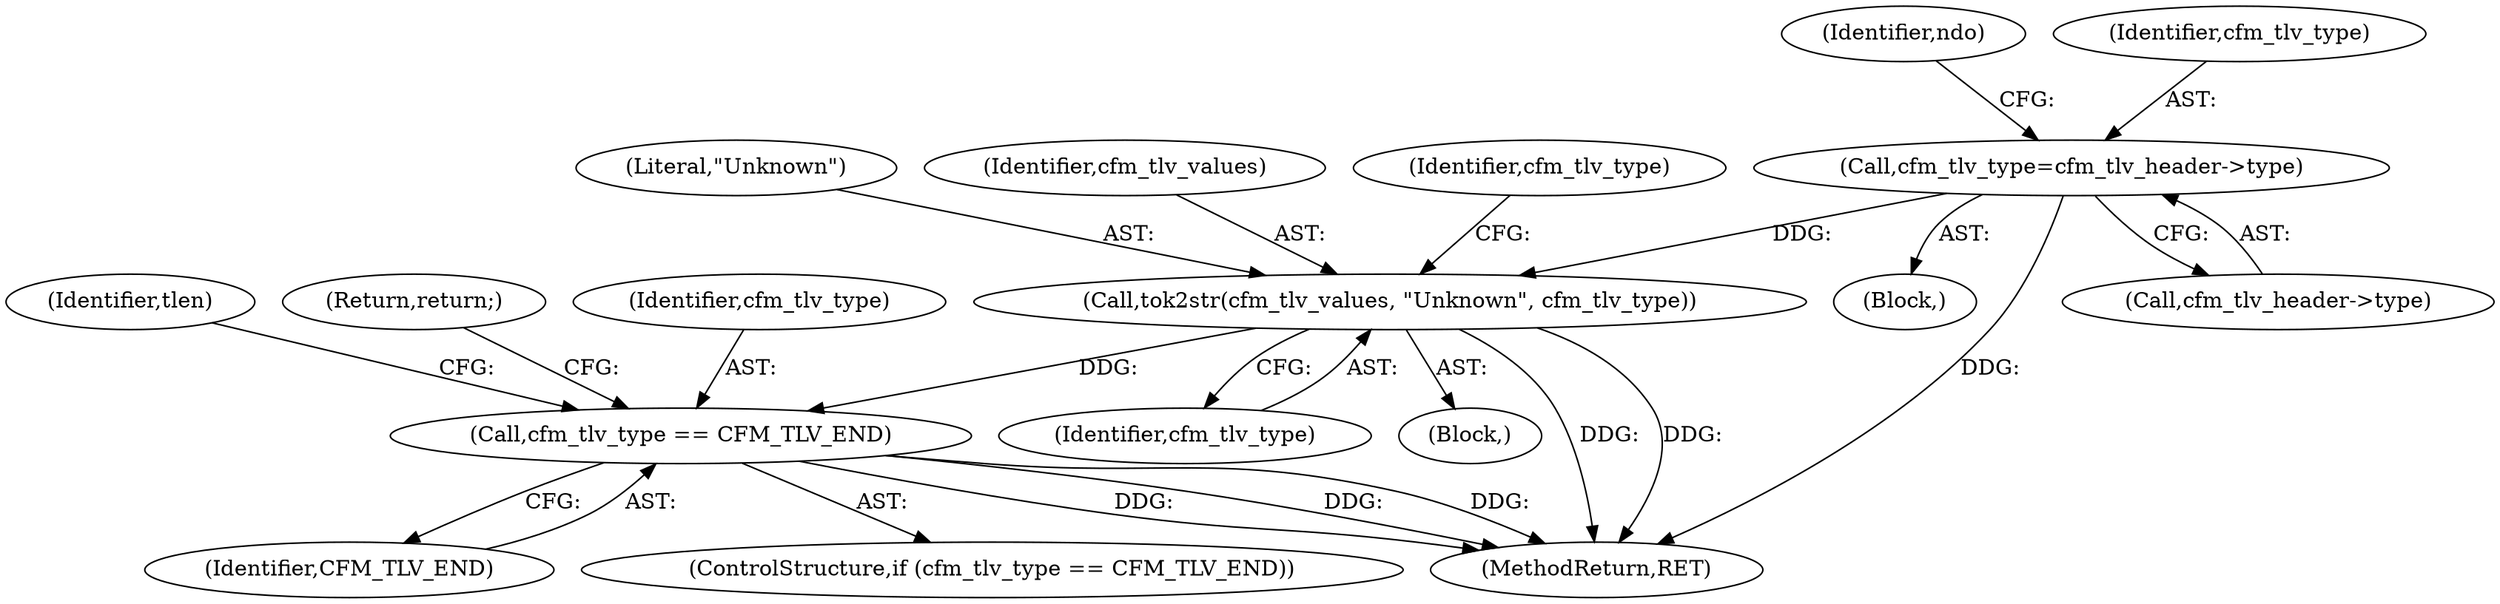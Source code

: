 digraph "0_tcpdump_5d340a5ca6e420a70297cdbdf777333f18bfdab7_0@pointer" {
"1000793" [label="(Call,cfm_tlv_type=cfm_tlv_header->type)"];
"1000804" [label="(Call,tok2str(cfm_tlv_values, \"Unknown\", cfm_tlv_type))"];
"1000810" [label="(Call,cfm_tlv_type == CFM_TLV_END)"];
"1000806" [label="(Literal,\"Unknown\")"];
"1000803" [label="(Block,)"];
"1000810" [label="(Call,cfm_tlv_type == CFM_TLV_END)"];
"1000809" [label="(ControlStructure,if (cfm_tlv_type == CFM_TLV_END))"];
"1000805" [label="(Identifier,cfm_tlv_values)"];
"1000808" [label="(Identifier,cfm_tlv_type)"];
"1000817" [label="(Identifier,tlen)"];
"1000795" [label="(Call,cfm_tlv_header->type)"];
"1000793" [label="(Call,cfm_tlv_type=cfm_tlv_header->type)"];
"1000783" [label="(Block,)"];
"1001229" [label="(MethodReturn,RET)"];
"1000804" [label="(Call,tok2str(cfm_tlv_values, \"Unknown\", cfm_tlv_type))"];
"1000814" [label="(Return,return;)"];
"1000800" [label="(Identifier,ndo)"];
"1000811" [label="(Identifier,cfm_tlv_type)"];
"1000794" [label="(Identifier,cfm_tlv_type)"];
"1000812" [label="(Identifier,CFM_TLV_END)"];
"1000807" [label="(Identifier,cfm_tlv_type)"];
"1000793" -> "1000783"  [label="AST: "];
"1000793" -> "1000795"  [label="CFG: "];
"1000794" -> "1000793"  [label="AST: "];
"1000795" -> "1000793"  [label="AST: "];
"1000800" -> "1000793"  [label="CFG: "];
"1000793" -> "1001229"  [label="DDG: "];
"1000793" -> "1000804"  [label="DDG: "];
"1000804" -> "1000803"  [label="AST: "];
"1000804" -> "1000807"  [label="CFG: "];
"1000805" -> "1000804"  [label="AST: "];
"1000806" -> "1000804"  [label="AST: "];
"1000807" -> "1000804"  [label="AST: "];
"1000808" -> "1000804"  [label="CFG: "];
"1000804" -> "1001229"  [label="DDG: "];
"1000804" -> "1001229"  [label="DDG: "];
"1000804" -> "1000810"  [label="DDG: "];
"1000810" -> "1000809"  [label="AST: "];
"1000810" -> "1000812"  [label="CFG: "];
"1000811" -> "1000810"  [label="AST: "];
"1000812" -> "1000810"  [label="AST: "];
"1000814" -> "1000810"  [label="CFG: "];
"1000817" -> "1000810"  [label="CFG: "];
"1000810" -> "1001229"  [label="DDG: "];
"1000810" -> "1001229"  [label="DDG: "];
"1000810" -> "1001229"  [label="DDG: "];
}
